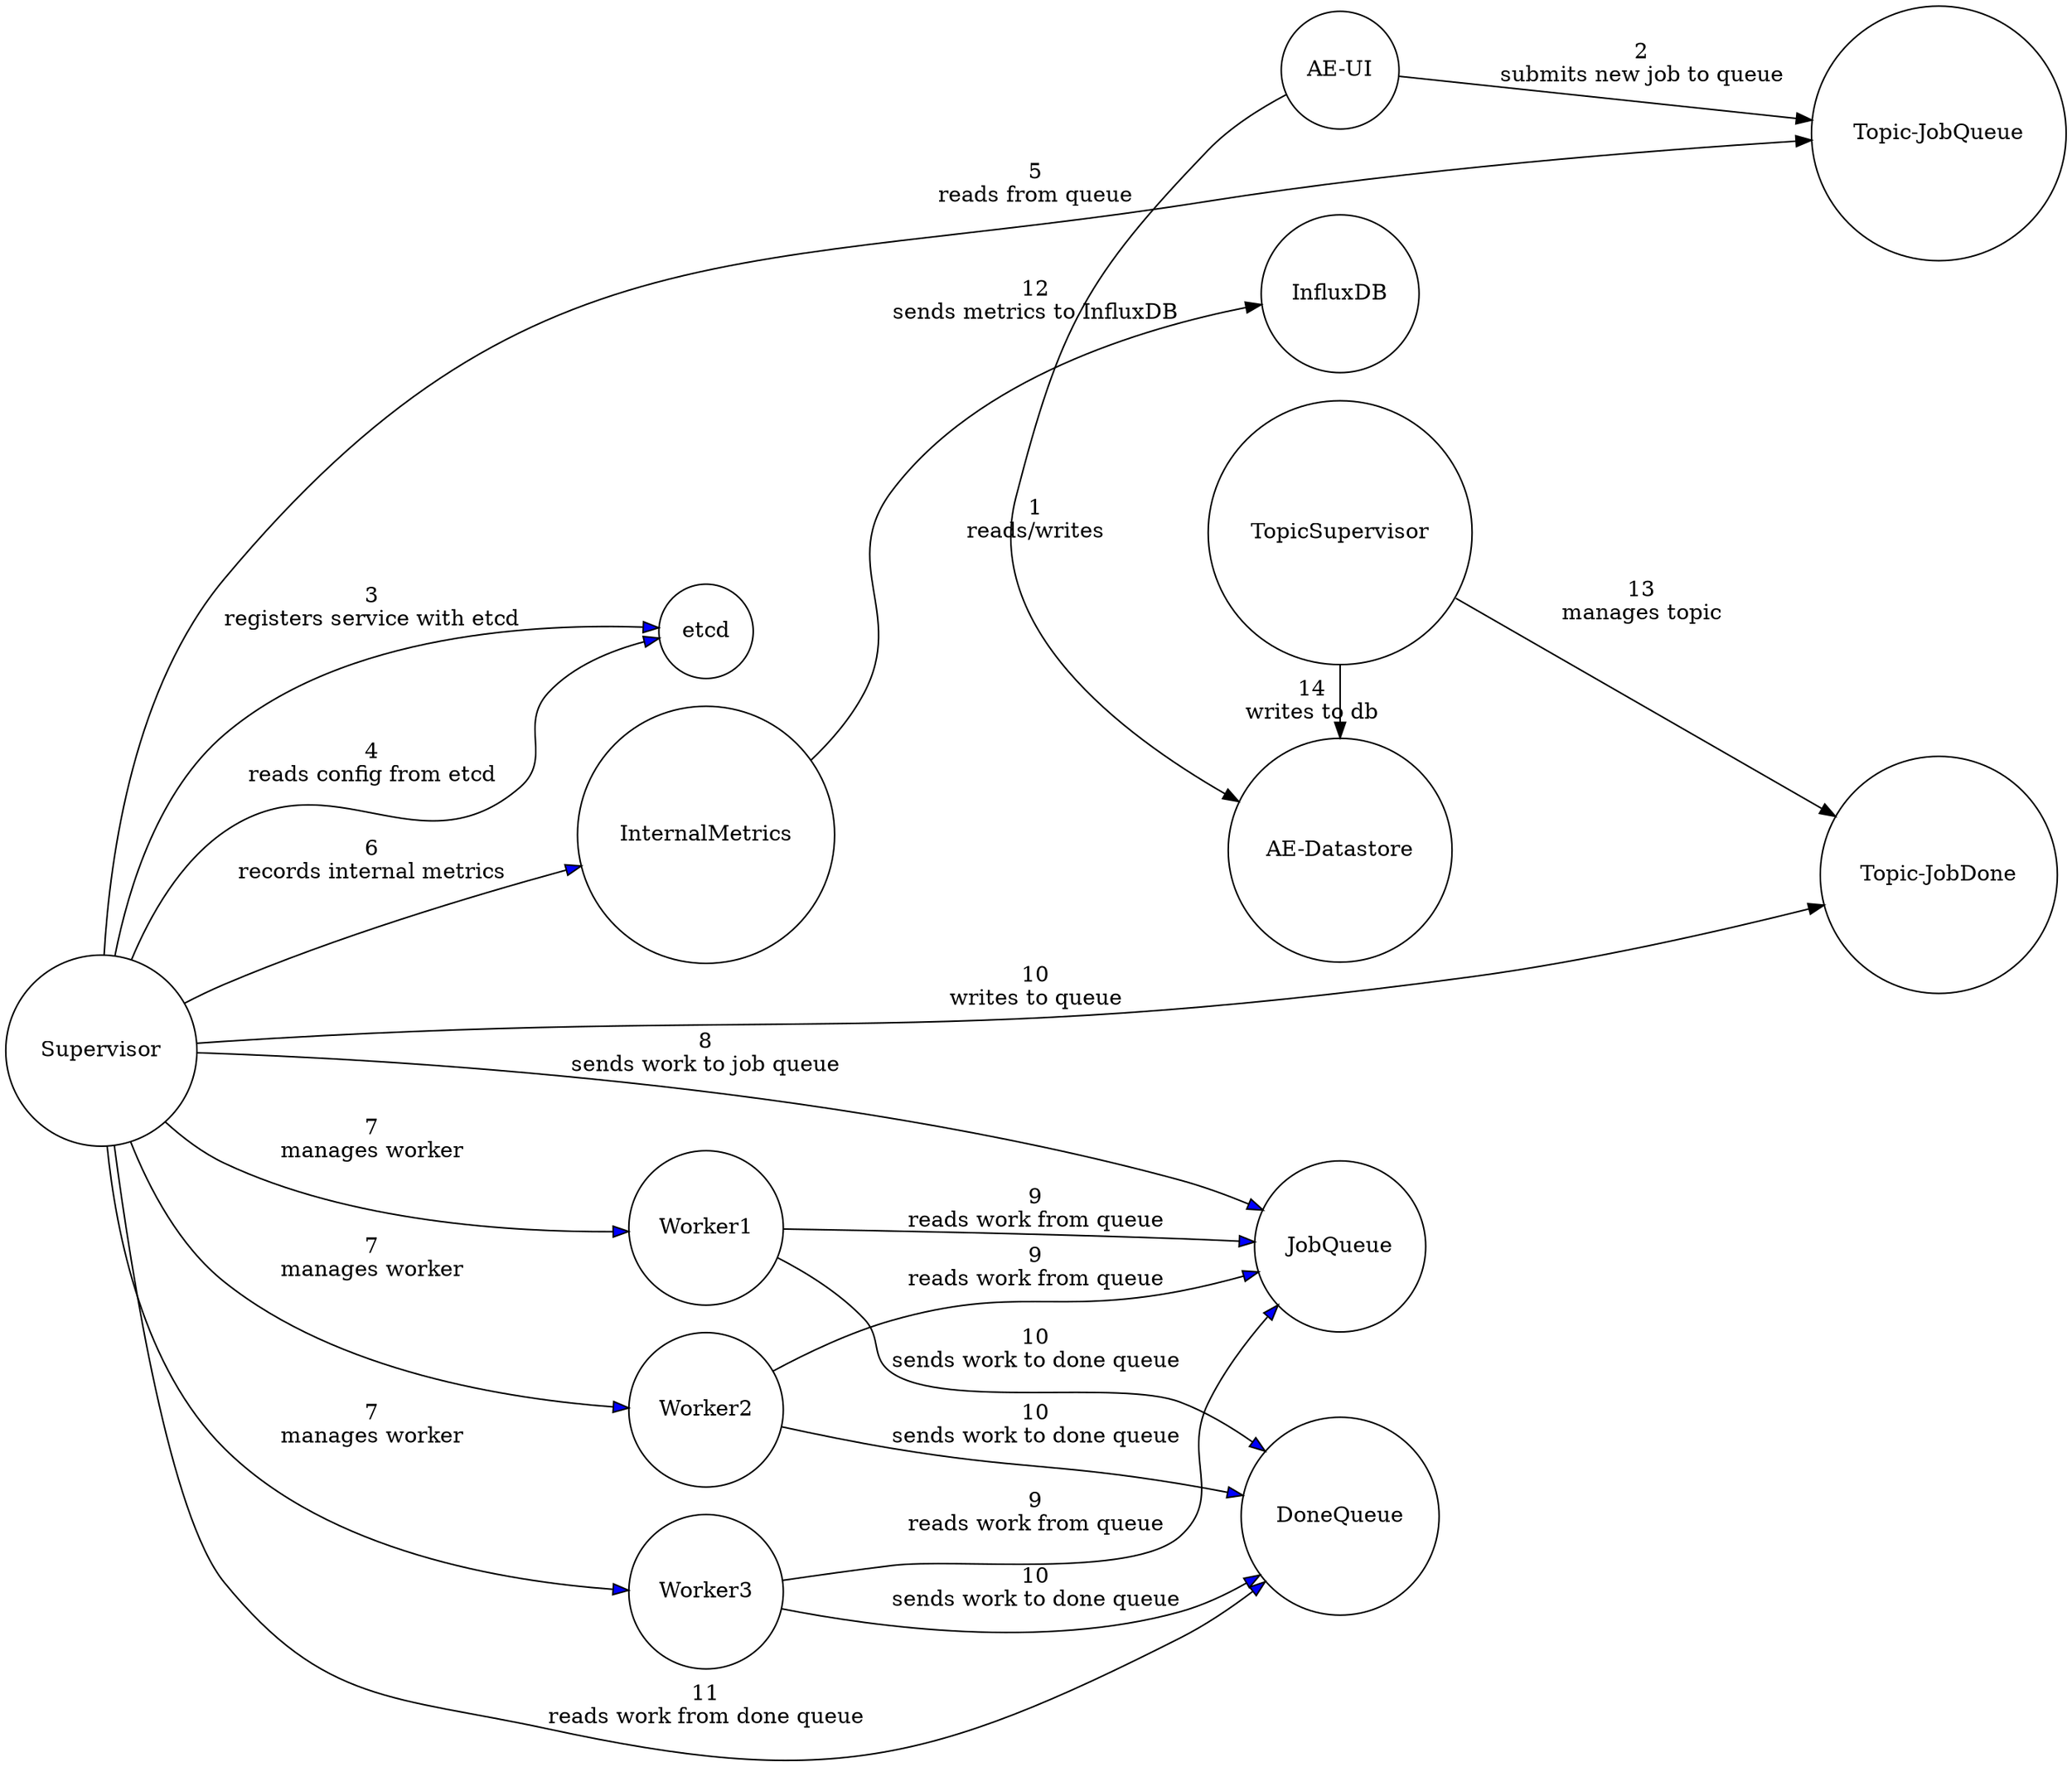 digraph FlowDraft1 {
  rankdir=LR;
  //size="80,50"
  # splines=true;
  # overlap=scalexy;
  # K="3"
  # repulsiveForce="2"
  
  node [shape = circle];
  "AE-UI" -> "AE-Datastore" [ label = "1\nreads/writes"]
  "AE-UI" -> "Topic-JobQueue" [ label = "2\nsubmits new job to queue"]
  {rank=same; "AE-UI", "AE-Datastore", "TopicSupervisor", "InfluxDB"}

  "Supervisor" -> "etcd" [ label = "3\nregisters service with etcd" fillcolor="blue"];
  "Supervisor" -> "etcd" [ label = "4\nreads config from etcd" fillcolor="blue"];
  
  "Supervisor" -> "Topic-JobQueue" [ label = "5\nreads from queue"];
  "Supervisor" -> "InternalMetrics" [ label = "6\nrecords internal metrics" fillcolor="blue"];
  "Supervisor" -> "Topic-JobDone" [ label = "10\nwrites to queue" ];
  {rank=same; "Topic-JobQueue" "Topic-JobDone"}

  "Supervisor" -> "Worker1" [ label = "7\nmanages worker" fillcolor="blue"]
  "Supervisor" -> "Worker2" [ label = "7\nmanages worker" fillcolor="blue"]
  "Supervisor" -> "Worker3" [ label = "7\nmanages worker" fillcolor="blue"]
  {rank=same; "Worker1" "Worker2" "Worker3"}

  "Supervisor" -> "JobQueue" [ label = "8\nsends work to job queue" fillcolor="blue"]

  "Worker1" -> "JobQueue" [ label = "9\nreads work from queue" fillcolor="blue"]
  "Worker2" -> "JobQueue" [ label = "9\nreads work from queue" fillcolor="blue"]
  "Worker3" -> "JobQueue" [ label = "9\nreads work from queue" fillcolor="blue"]
  "Worker1" -> "DoneQueue" [ label = "10\nsends work to done queue" fillcolor="blue"]
  "Worker2" -> "DoneQueue" [ label = "10\nsends work to done queue" fillcolor="blue"]
  "Worker3" -> "DoneQueue" [ label = "10\nsends work to done queue" fillcolor="blue"]
  {rank=same; "JobQueue" "DoneQueue"}

  "Supervisor" -> "DoneQueue" [ label = "11\nreads work from done queue" fillcolor="blue"]
  "InternalMetrics" -> "InfluxDB"[ label = "12\nsends metrics to InfluxDB"]

  "TopicSupervisor" -> "Topic-JobDone" [ label = "13\nmanages topic" ];
  "TopicSupervisor" -> "AE-Datastore" [ label = "14\nwrites to db" ];

  #"MetricsBackend" -> "InfluxDB" [ label = "gets key summary metrics from InfluxDB"]
  #"MetricsBackend" -> "AE-Datastore" [ label = "stores key summary metrics to datastore"]
}